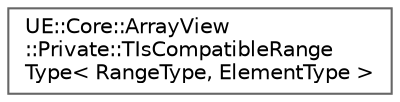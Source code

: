 digraph "Graphical Class Hierarchy"
{
 // INTERACTIVE_SVG=YES
 // LATEX_PDF_SIZE
  bgcolor="transparent";
  edge [fontname=Helvetica,fontsize=10,labelfontname=Helvetica,labelfontsize=10];
  node [fontname=Helvetica,fontsize=10,shape=box,height=0.2,width=0.4];
  rankdir="LR";
  Node0 [id="Node000000",label="UE::Core::ArrayView\l::Private::TIsCompatibleRange\lType\< RangeType, ElementType \>",height=0.2,width=0.4,color="grey40", fillcolor="white", style="filled",URL="$dd/de8/structUE_1_1Core_1_1ArrayView_1_1Private_1_1TIsCompatibleRangeType.html",tooltip="Trait testing whether a type is compatible with the view type."];
}
